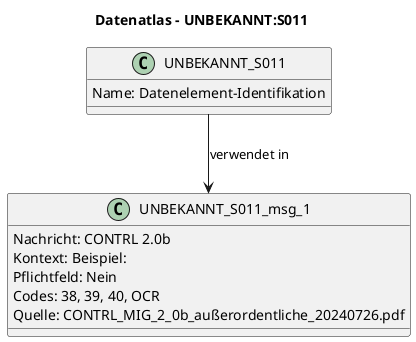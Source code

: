 @startuml
title Datenatlas – UNBEKANNT:S011
class UNBEKANNT_S011 {
  Name: Datenelement-Identifikation
}
class UNBEKANNT_S011_msg_1 {
  Nachricht: CONTRL 2.0b
  Kontext: Beispiel:
  Pflichtfeld: Nein
  Codes: 38, 39, 40, OCR
  Quelle: CONTRL_MIG_2_0b_außerordentliche_20240726.pdf
}
UNBEKANNT_S011 --> UNBEKANNT_S011_msg_1 : verwendet in
@enduml